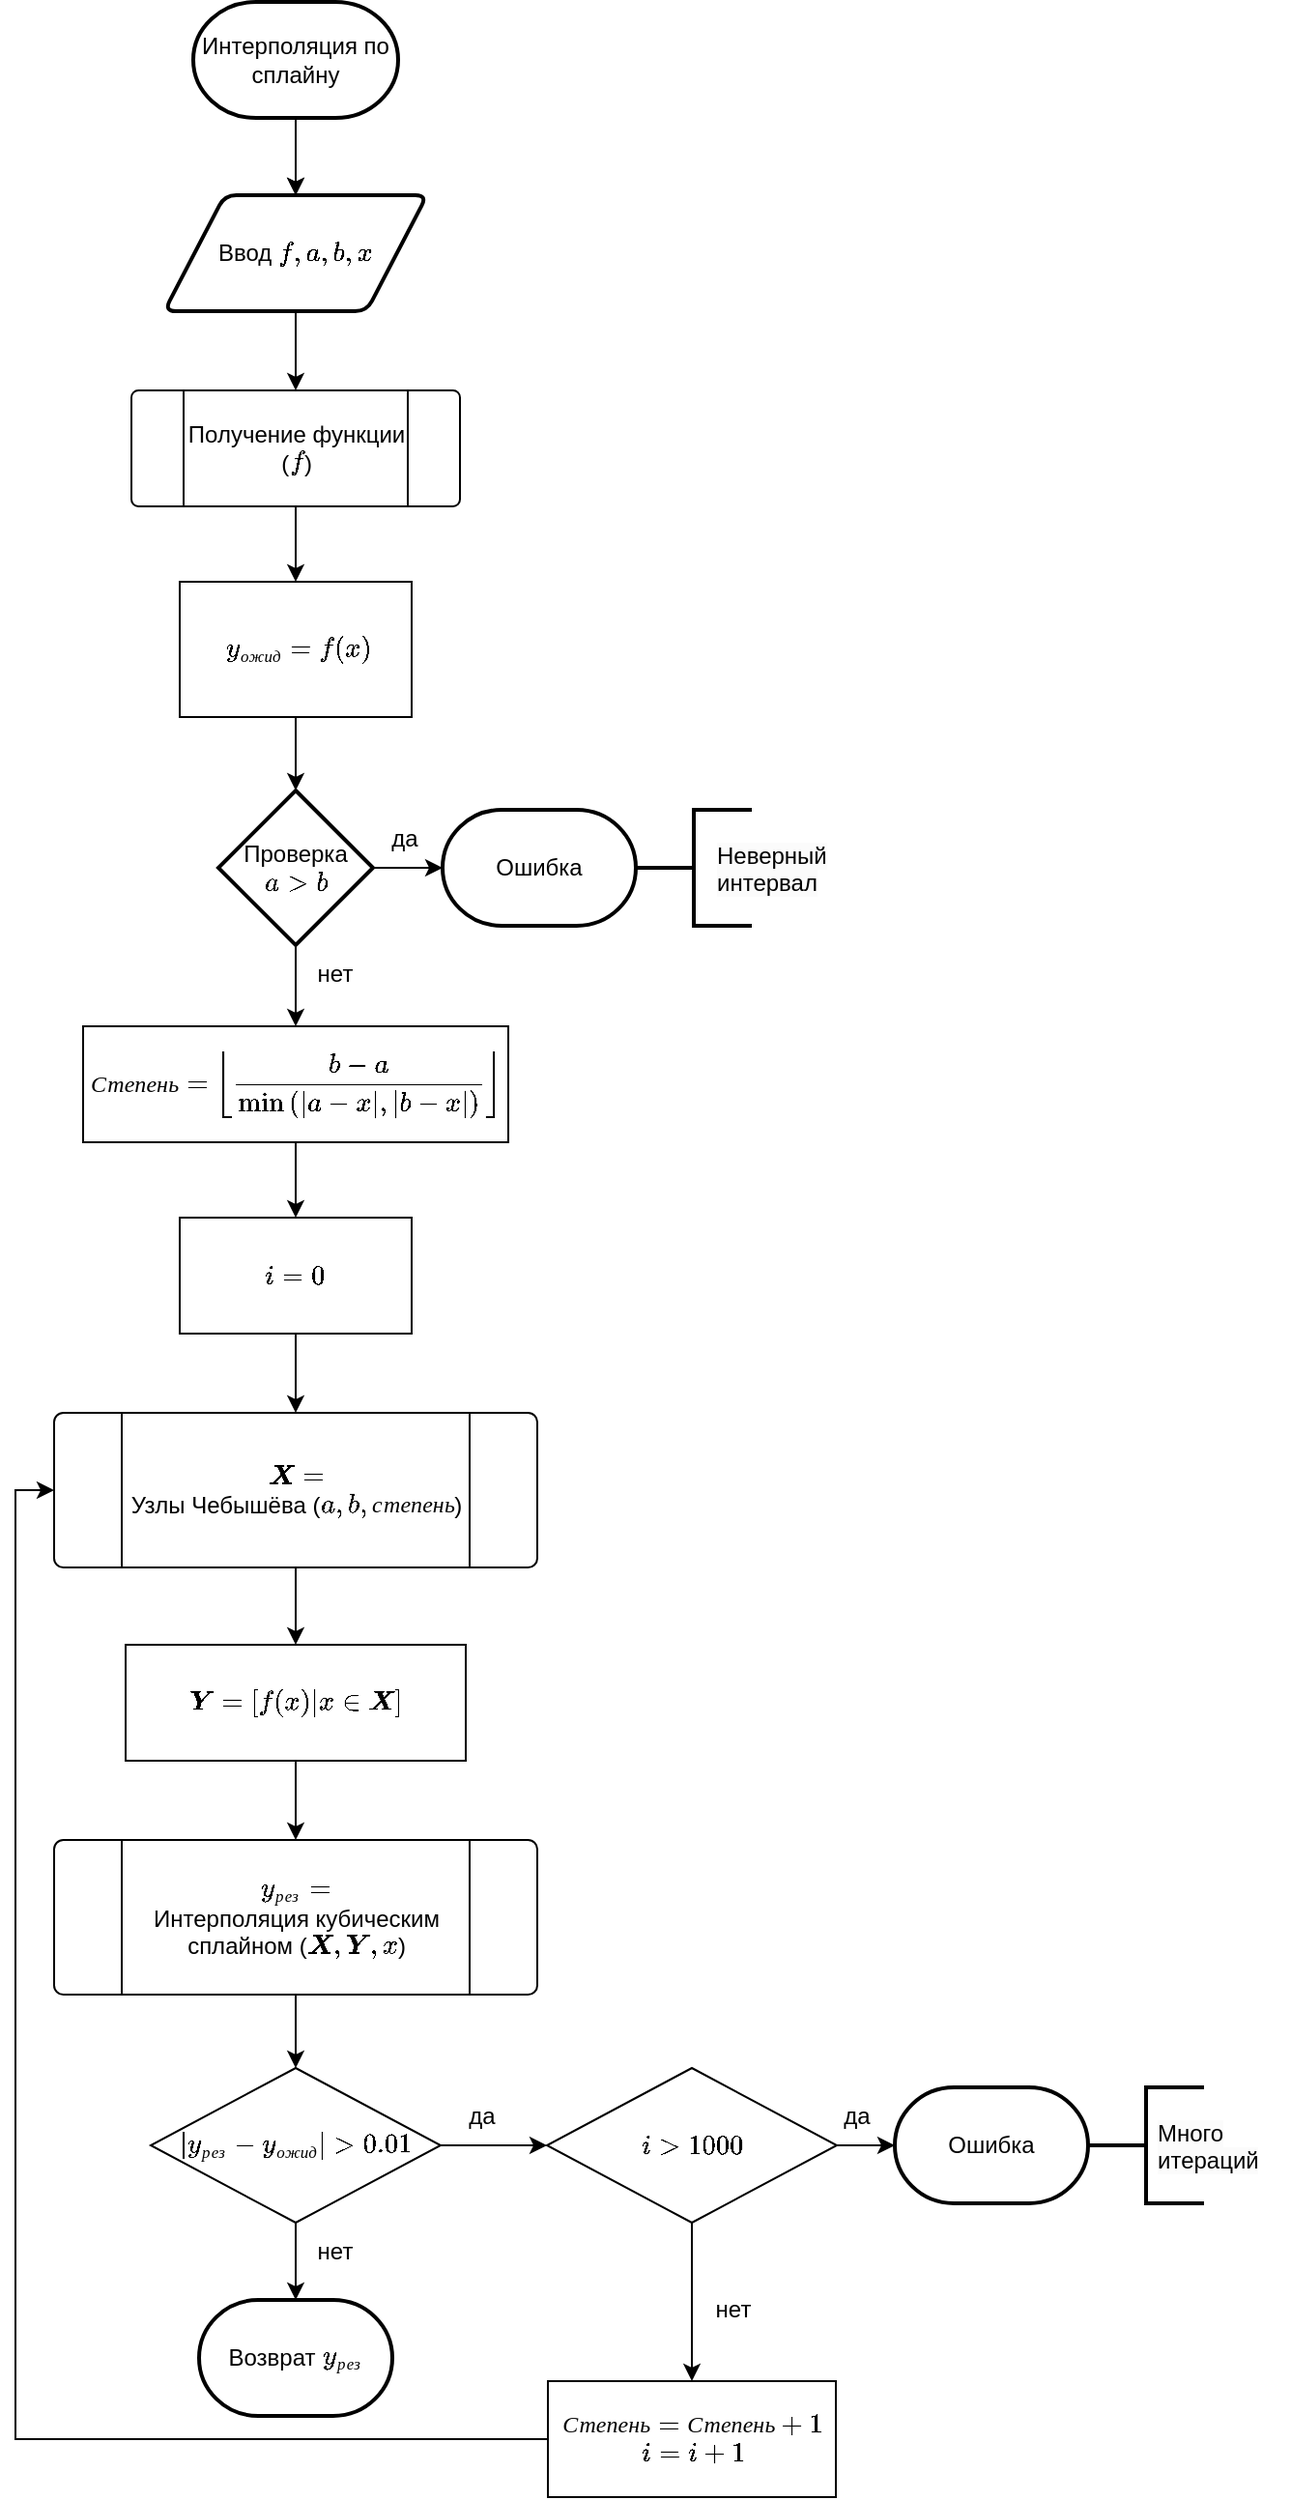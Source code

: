 <mxfile version="23.1.5" type="device" pages="4">
  <diagram id="C5RBs43oDa-KdzZeNtuy" name="interpolate_by_spline">
    <mxGraphModel dx="409" dy="688" grid="1" gridSize="10" guides="1" tooltips="1" connect="1" arrows="1" fold="1" page="1" pageScale="1" pageWidth="827" pageHeight="1169" math="1" shadow="0">
      <root>
        <mxCell id="WIyWlLk6GJQsqaUBKTNV-0" />
        <mxCell id="WIyWlLk6GJQsqaUBKTNV-1" parent="WIyWlLk6GJQsqaUBKTNV-0" />
        <mxCell id="bgYUI1BC-9tMai6jkzAM-5" value="" style="edgeStyle=orthogonalEdgeStyle;rounded=0;orthogonalLoop=1;jettySize=auto;html=1;" parent="WIyWlLk6GJQsqaUBKTNV-1" source="bgYUI1BC-9tMai6jkzAM-1" target="bgYUI1BC-9tMai6jkzAM-2" edge="1">
          <mxGeometry relative="1" as="geometry" />
        </mxCell>
        <mxCell id="bgYUI1BC-9tMai6jkzAM-1" value="Интерполяция по сплайну" style="strokeWidth=2;html=1;shape=mxgraph.flowchart.terminator;whiteSpace=wrap;" parent="WIyWlLk6GJQsqaUBKTNV-1" vertex="1">
          <mxGeometry x="115" y="20" width="106" height="60" as="geometry" />
        </mxCell>
        <mxCell id="bgYUI1BC-9tMai6jkzAM-2" value="Ввод \(f, a, b, x\)" style="shape=parallelogram;html=1;strokeWidth=2;perimeter=parallelogramPerimeter;whiteSpace=wrap;rounded=1;arcSize=12;size=0.23;" parent="WIyWlLk6GJQsqaUBKTNV-1" vertex="1">
          <mxGeometry x="100" y="120" width="136" height="60" as="geometry" />
        </mxCell>
        <mxCell id="bgYUI1BC-9tMai6jkzAM-3" value="" style="endArrow=classic;html=1;rounded=0;exitX=0.5;exitY=1;exitDx=0;exitDy=0;exitPerimeter=0;" parent="WIyWlLk6GJQsqaUBKTNV-1" source="bgYUI1BC-9tMai6jkzAM-1" target="bgYUI1BC-9tMai6jkzAM-2" edge="1">
          <mxGeometry width="50" height="50" relative="1" as="geometry">
            <mxPoint x="174" y="410" as="sourcePoint" />
            <mxPoint x="224" y="360" as="targetPoint" />
          </mxGeometry>
        </mxCell>
        <mxCell id="bgYUI1BC-9tMai6jkzAM-6" value="" style="endArrow=classic;html=1;rounded=0;exitX=0.5;exitY=1;exitDx=0;exitDy=0;entryX=0.5;entryY=0;entryDx=0;entryDy=0;" parent="WIyWlLk6GJQsqaUBKTNV-1" source="bgYUI1BC-9tMai6jkzAM-4" target="bgYUI1BC-9tMai6jkzAM-29" edge="1">
          <mxGeometry width="50" height="50" relative="1" as="geometry">
            <mxPoint x="34" y="290" as="sourcePoint" />
            <mxPoint x="34" y="390" as="targetPoint" />
          </mxGeometry>
        </mxCell>
        <mxCell id="bgYUI1BC-9tMai6jkzAM-7" value="" style="endArrow=classic;html=1;rounded=0;entryX=0.5;entryY=0;entryDx=0;entryDy=0;exitX=0.5;exitY=1;exitDx=0;exitDy=0;" parent="WIyWlLk6GJQsqaUBKTNV-1" source="bgYUI1BC-9tMai6jkzAM-2" target="bgYUI1BC-9tMai6jkzAM-4" edge="1">
          <mxGeometry width="50" height="50" relative="1" as="geometry">
            <mxPoint x="224" y="210" as="sourcePoint" />
            <mxPoint x="434" y="170" as="targetPoint" />
          </mxGeometry>
        </mxCell>
        <mxCell id="bgYUI1BC-9tMai6jkzAM-9" value="" style="group" parent="WIyWlLk6GJQsqaUBKTNV-1" vertex="1" connectable="0">
          <mxGeometry x="83" y="221" width="170" height="60" as="geometry" />
        </mxCell>
        <mxCell id="bgYUI1BC-9tMai6jkzAM-4" value="" style="verticalLabelPosition=bottom;verticalAlign=top;html=1;shape=process;whiteSpace=wrap;rounded=1;size=0.16;arcSize=6;" parent="bgYUI1BC-9tMai6jkzAM-9" vertex="1">
          <mxGeometry width="170" height="60" as="geometry" />
        </mxCell>
        <mxCell id="bgYUI1BC-9tMai6jkzAM-8" value="Получение функции&lt;br&gt;(\(f\))" style="text;html=1;align=center;verticalAlign=middle;resizable=0;points=[];autosize=1;strokeColor=none;fillColor=none;" parent="bgYUI1BC-9tMai6jkzAM-9" vertex="1">
          <mxGeometry x="15" y="10" width="140" height="40" as="geometry" />
        </mxCell>
        <mxCell id="bgYUI1BC-9tMai6jkzAM-29" value="&amp;nbsp;\(y_{ожид} = f(x)\)" style="rounded=0;whiteSpace=wrap;html=1;" parent="WIyWlLk6GJQsqaUBKTNV-1" vertex="1">
          <mxGeometry x="108" y="320" width="120" height="70" as="geometry" />
        </mxCell>
        <mxCell id="bgYUI1BC-9tMai6jkzAM-30" value="" style="endArrow=classic;html=1;rounded=0;exitX=0.5;exitY=1;exitDx=0;exitDy=0;entryX=0.5;entryY=0;entryDx=0;entryDy=0;entryPerimeter=0;" parent="WIyWlLk6GJQsqaUBKTNV-1" source="bgYUI1BC-9tMai6jkzAM-29" target="bgYUI1BC-9tMai6jkzAM-31" edge="1">
          <mxGeometry width="50" height="50" relative="1" as="geometry">
            <mxPoint x="284" y="380" as="sourcePoint" />
            <mxPoint x="244" y="450" as="targetPoint" />
          </mxGeometry>
        </mxCell>
        <mxCell id="bgYUI1BC-9tMai6jkzAM-31" value="Проверка&lt;br&gt;\( a &amp;gt; b \)" style="strokeWidth=2;html=1;shape=mxgraph.flowchart.decision;whiteSpace=wrap;" parent="WIyWlLk6GJQsqaUBKTNV-1" vertex="1">
          <mxGeometry x="128" y="428" width="80" height="80" as="geometry" />
        </mxCell>
        <mxCell id="bgYUI1BC-9tMai6jkzAM-34" value="" style="group" parent="WIyWlLk6GJQsqaUBKTNV-1" vertex="1" connectable="0">
          <mxGeometry x="43" y="750" width="250" height="80" as="geometry" />
        </mxCell>
        <mxCell id="bgYUI1BC-9tMai6jkzAM-32" value="" style="verticalLabelPosition=bottom;verticalAlign=top;html=1;shape=process;whiteSpace=wrap;rounded=1;size=0.14;arcSize=6;" parent="bgYUI1BC-9tMai6jkzAM-34" vertex="1">
          <mxGeometry width="250" height="80" as="geometry" />
        </mxCell>
        <mxCell id="bgYUI1BC-9tMai6jkzAM-33" value="\(\boldsymbol{X} =&amp;nbsp;&amp;nbsp;\)&lt;br&gt;Узлы Чебышёва (\(a, b, степень\))" style="text;html=1;align=center;verticalAlign=middle;resizable=0;points=[];autosize=1;strokeColor=none;fillColor=none;" parent="bgYUI1BC-9tMai6jkzAM-34" vertex="1">
          <mxGeometry x="20" y="20" width="210" height="40" as="geometry" />
        </mxCell>
        <mxCell id="bgYUI1BC-9tMai6jkzAM-36" value="$$Степень =&amp;nbsp;\left\lfloor \frac{b - a}{\min\left(|a - x|, |b - x|\right)} \right\rfloor$$" style="rounded=0;whiteSpace=wrap;html=1;" parent="WIyWlLk6GJQsqaUBKTNV-1" vertex="1">
          <mxGeometry x="58" y="550" width="220" height="60" as="geometry" />
        </mxCell>
        <mxCell id="bgYUI1BC-9tMai6jkzAM-37" value="" style="endArrow=classic;html=1;rounded=0;exitX=1;exitY=0.5;exitDx=0;exitDy=0;entryX=0;entryY=0.5;entryDx=0;entryDy=0;entryPerimeter=0;exitPerimeter=0;" parent="WIyWlLk6GJQsqaUBKTNV-1" source="bgYUI1BC-9tMai6jkzAM-31" target="bgYUI1BC-9tMai6jkzAM-39" edge="1">
          <mxGeometry width="50" height="50" relative="1" as="geometry">
            <mxPoint x="253" y="388" as="sourcePoint" />
            <mxPoint x="253" y="438" as="targetPoint" />
          </mxGeometry>
        </mxCell>
        <mxCell id="bgYUI1BC-9tMai6jkzAM-39" value="Ошибка" style="strokeWidth=2;html=1;shape=mxgraph.flowchart.terminator;whiteSpace=wrap;" parent="WIyWlLk6GJQsqaUBKTNV-1" vertex="1">
          <mxGeometry x="244" y="438" width="100" height="60" as="geometry" />
        </mxCell>
        <mxCell id="bgYUI1BC-9tMai6jkzAM-40" value="" style="group" parent="WIyWlLk6GJQsqaUBKTNV-1" vertex="1" connectable="0">
          <mxGeometry x="344" y="438" width="110" height="60" as="geometry" />
        </mxCell>
        <mxCell id="bgYUI1BC-9tMai6jkzAM-41" value="" style="strokeWidth=2;html=1;shape=mxgraph.flowchart.annotation_2;align=left;labelPosition=right;pointerEvents=1;" parent="bgYUI1BC-9tMai6jkzAM-40" vertex="1">
          <mxGeometry width="60" height="60" as="geometry" />
        </mxCell>
        <mxCell id="bgYUI1BC-9tMai6jkzAM-42" value="&lt;span style=&quot;color: rgb(0, 0, 0); font-family: Helvetica; font-size: 12px; font-style: normal; font-variant-ligatures: normal; font-variant-caps: normal; font-weight: 400; letter-spacing: normal; orphans: 2; text-align: center; text-indent: 0px; text-transform: none; widows: 2; word-spacing: 0px; -webkit-text-stroke-width: 0px; background-color: rgb(251, 251, 251); text-decoration-thickness: initial; text-decoration-style: initial; text-decoration-color: initial; float: none; display: inline !important;&quot;&gt;Неверный интервал&lt;/span&gt;" style="text;whiteSpace=wrap;html=1;" parent="bgYUI1BC-9tMai6jkzAM-40" vertex="1">
          <mxGeometry x="40" y="10" width="70" height="40" as="geometry" />
        </mxCell>
        <mxCell id="bgYUI1BC-9tMai6jkzAM-43" value="да" style="text;html=1;align=center;verticalAlign=middle;resizable=0;points=[];autosize=1;strokeColor=none;fillColor=none;" parent="WIyWlLk6GJQsqaUBKTNV-1" vertex="1">
          <mxGeometry x="204" y="438" width="40" height="30" as="geometry" />
        </mxCell>
        <mxCell id="bgYUI1BC-9tMai6jkzAM-44" value="" style="endArrow=classic;html=1;rounded=0;exitX=0.5;exitY=1;exitDx=0;exitDy=0;entryX=0.5;entryY=0;entryDx=0;entryDy=0;exitPerimeter=0;" parent="WIyWlLk6GJQsqaUBKTNV-1" source="bgYUI1BC-9tMai6jkzAM-31" target="bgYUI1BC-9tMai6jkzAM-36" edge="1">
          <mxGeometry width="50" height="50" relative="1" as="geometry">
            <mxPoint x="107" y="538" as="sourcePoint" />
            <mxPoint x="168" y="553" as="targetPoint" />
          </mxGeometry>
        </mxCell>
        <mxCell id="bgYUI1BC-9tMai6jkzAM-45" value="" style="endArrow=classic;html=1;rounded=0;exitX=0.5;exitY=1;exitDx=0;exitDy=0;entryX=0.5;entryY=0;entryDx=0;entryDy=0;" parent="WIyWlLk6GJQsqaUBKTNV-1" source="bgYUI1BC-9tMai6jkzAM-36" target="IOxmR1dNU70BngcdTKo8-19" edge="1">
          <mxGeometry width="50" height="50" relative="1" as="geometry">
            <mxPoint x="178" y="515" as="sourcePoint" />
            <mxPoint x="178" y="560" as="targetPoint" />
          </mxGeometry>
        </mxCell>
        <mxCell id="bgYUI1BC-9tMai6jkzAM-46" value="нет" style="text;html=1;align=center;verticalAlign=middle;resizable=0;points=[];autosize=1;strokeColor=none;fillColor=none;" parent="WIyWlLk6GJQsqaUBKTNV-1" vertex="1">
          <mxGeometry x="168" y="508" width="40" height="30" as="geometry" />
        </mxCell>
        <mxCell id="bgYUI1BC-9tMai6jkzAM-47" value="\(\boldsymbol{Y} = [ f(x) |&amp;nbsp; x \in \boldsymbol{X}] \)" style="rounded=0;whiteSpace=wrap;html=1;" parent="WIyWlLk6GJQsqaUBKTNV-1" vertex="1">
          <mxGeometry x="80" y="870" width="176" height="60" as="geometry" />
        </mxCell>
        <mxCell id="bgYUI1BC-9tMai6jkzAM-48" value="" style="endArrow=classic;html=1;rounded=0;exitX=0.5;exitY=1;exitDx=0;exitDy=0;entryX=0.5;entryY=0;entryDx=0;entryDy=0;" parent="WIyWlLk6GJQsqaUBKTNV-1" source="bgYUI1BC-9tMai6jkzAM-32" target="bgYUI1BC-9tMai6jkzAM-47" edge="1">
          <mxGeometry width="50" height="50" relative="1" as="geometry">
            <mxPoint x="304" y="860" as="sourcePoint" />
            <mxPoint x="304" y="915" as="targetPoint" />
          </mxGeometry>
        </mxCell>
        <mxCell id="bgYUI1BC-9tMai6jkzAM-51" value="" style="group" parent="WIyWlLk6GJQsqaUBKTNV-1" vertex="1" connectable="0">
          <mxGeometry x="43" y="971" width="265" height="80" as="geometry" />
        </mxCell>
        <mxCell id="bgYUI1BC-9tMai6jkzAM-57" value="" style="group" parent="bgYUI1BC-9tMai6jkzAM-51" vertex="1" connectable="0">
          <mxGeometry width="265" height="80" as="geometry" />
        </mxCell>
        <mxCell id="bgYUI1BC-9tMai6jkzAM-52" value="" style="verticalLabelPosition=bottom;verticalAlign=top;html=1;shape=process;whiteSpace=wrap;rounded=1;size=0.14;arcSize=6;" parent="bgYUI1BC-9tMai6jkzAM-57" vertex="1">
          <mxGeometry width="250" height="80" as="geometry" />
        </mxCell>
        <mxCell id="bgYUI1BC-9tMai6jkzAM-54" value="\(y_{рез}=\)&lt;br style=&quot;border-color: var(--border-color);&quot;&gt;&lt;span style=&quot;&quot;&gt;Интерполяция кубическим&lt;br&gt;сплайном (\(\boldsymbol{X},\boldsymbol{Y}, x \))&lt;/span&gt;" style="text;html=1;align=center;verticalAlign=middle;resizable=0;points=[];autosize=1;strokeColor=none;fillColor=none;" parent="bgYUI1BC-9tMai6jkzAM-57" vertex="1">
          <mxGeometry x="-15" y="10" width="280" height="60" as="geometry" />
        </mxCell>
        <mxCell id="bgYUI1BC-9tMai6jkzAM-58" value="" style="endArrow=classic;html=1;rounded=0;exitX=0.5;exitY=1;exitDx=0;exitDy=0;entryX=0.5;entryY=0;entryDx=0;entryDy=0;" parent="WIyWlLk6GJQsqaUBKTNV-1" source="bgYUI1BC-9tMai6jkzAM-47" target="bgYUI1BC-9tMai6jkzAM-52" edge="1">
          <mxGeometry width="50" height="50" relative="1" as="geometry">
            <mxPoint x="178" y="950" as="sourcePoint" />
            <mxPoint x="178" y="1010" as="targetPoint" />
          </mxGeometry>
        </mxCell>
        <mxCell id="bgYUI1BC-9tMai6jkzAM-61" value="\( |y_{рез} - y_{ожид&lt;br&gt;} | &amp;gt; 0.01\)" style="rhombus;whiteSpace=wrap;html=1;" parent="WIyWlLk6GJQsqaUBKTNV-1" vertex="1">
          <mxGeometry x="93" y="1089" width="150" height="80" as="geometry" />
        </mxCell>
        <mxCell id="bgYUI1BC-9tMai6jkzAM-62" value="\( i&amp;nbsp;&amp;gt; 1000\)" style="rhombus;whiteSpace=wrap;html=1;" parent="WIyWlLk6GJQsqaUBKTNV-1" vertex="1">
          <mxGeometry x="298" y="1089" width="150" height="80" as="geometry" />
        </mxCell>
        <mxCell id="bgYUI1BC-9tMai6jkzAM-63" value="" style="endArrow=classic;html=1;rounded=0;exitX=1;exitY=0.5;exitDx=0;exitDy=0;entryX=0;entryY=0.5;entryDx=0;entryDy=0;entryPerimeter=0;" parent="WIyWlLk6GJQsqaUBKTNV-1" source="bgYUI1BC-9tMai6jkzAM-62" target="bgYUI1BC-9tMai6jkzAM-64" edge="1">
          <mxGeometry width="50" height="50" relative="1" as="geometry">
            <mxPoint x="412" y="1069" as="sourcePoint" />
            <mxPoint x="457" y="1039" as="targetPoint" />
          </mxGeometry>
        </mxCell>
        <mxCell id="bgYUI1BC-9tMai6jkzAM-64" value="Ошибка" style="strokeWidth=2;html=1;shape=mxgraph.flowchart.terminator;whiteSpace=wrap;" parent="WIyWlLk6GJQsqaUBKTNV-1" vertex="1">
          <mxGeometry x="478" y="1099" width="100" height="60" as="geometry" />
        </mxCell>
        <mxCell id="bgYUI1BC-9tMai6jkzAM-68" value="да" style="text;html=1;align=center;verticalAlign=middle;resizable=0;points=[];autosize=1;strokeColor=none;fillColor=none;" parent="WIyWlLk6GJQsqaUBKTNV-1" vertex="1">
          <mxGeometry x="438" y="1099" width="40" height="30" as="geometry" />
        </mxCell>
        <mxCell id="bgYUI1BC-9tMai6jkzAM-69" value="" style="endArrow=classic;html=1;rounded=0;exitX=0.5;exitY=1;exitDx=0;exitDy=0;entryX=0.5;entryY=0;entryDx=0;entryDy=0;" parent="WIyWlLk6GJQsqaUBKTNV-1" source="bgYUI1BC-9tMai6jkzAM-52" target="bgYUI1BC-9tMai6jkzAM-61" edge="1">
          <mxGeometry width="50" height="50" relative="1" as="geometry">
            <mxPoint x="274" y="1040" as="sourcePoint" />
            <mxPoint x="274" y="1090" as="targetPoint" />
          </mxGeometry>
        </mxCell>
        <mxCell id="bgYUI1BC-9tMai6jkzAM-70" value="" style="endArrow=classic;html=1;rounded=0;exitX=1;exitY=0.5;exitDx=0;exitDy=0;entryX=0;entryY=0.5;entryDx=0;entryDy=0;" parent="WIyWlLk6GJQsqaUBKTNV-1" source="bgYUI1BC-9tMai6jkzAM-61" target="bgYUI1BC-9tMai6jkzAM-62" edge="1">
          <mxGeometry width="50" height="50" relative="1" as="geometry">
            <mxPoint x="178" y="929" as="sourcePoint" />
            <mxPoint x="178" y="979" as="targetPoint" />
          </mxGeometry>
        </mxCell>
        <mxCell id="bgYUI1BC-9tMai6jkzAM-71" value="да" style="text;html=1;align=center;verticalAlign=middle;resizable=0;points=[];autosize=1;strokeColor=none;fillColor=none;" parent="WIyWlLk6GJQsqaUBKTNV-1" vertex="1">
          <mxGeometry x="244" y="1099" width="40" height="30" as="geometry" />
        </mxCell>
        <mxCell id="bgYUI1BC-9tMai6jkzAM-72" value="" style="endArrow=classic;html=1;rounded=0;exitX=0.5;exitY=1;exitDx=0;exitDy=0;entryX=0.5;entryY=0;entryDx=0;entryDy=0;" parent="WIyWlLk6GJQsqaUBKTNV-1" source="bgYUI1BC-9tMai6jkzAM-62" target="bgYUI1BC-9tMai6jkzAM-73" edge="1">
          <mxGeometry width="50" height="50" relative="1" as="geometry">
            <mxPoint x="424" y="1179" as="sourcePoint" />
            <mxPoint x="424" y="1219" as="targetPoint" />
          </mxGeometry>
        </mxCell>
        <mxCell id="bgYUI1BC-9tMai6jkzAM-75" style="edgeStyle=orthogonalEdgeStyle;rounded=0;orthogonalLoop=1;jettySize=auto;html=1;exitX=0;exitY=0.5;exitDx=0;exitDy=0;entryX=0;entryY=0.5;entryDx=0;entryDy=0;" parent="WIyWlLk6GJQsqaUBKTNV-1" source="bgYUI1BC-9tMai6jkzAM-73" target="bgYUI1BC-9tMai6jkzAM-32" edge="1">
          <mxGeometry relative="1" as="geometry" />
        </mxCell>
        <mxCell id="bgYUI1BC-9tMai6jkzAM-73" value="\( Степень = Степень + 1\)&lt;br&gt;\( i = i + 1\)" style="rounded=0;whiteSpace=wrap;html=1;" parent="WIyWlLk6GJQsqaUBKTNV-1" vertex="1">
          <mxGeometry x="298.5" y="1251" width="149" height="60" as="geometry" />
        </mxCell>
        <mxCell id="bgYUI1BC-9tMai6jkzAM-81" value="Возврат \( y_{рез} \)" style="strokeWidth=2;html=1;shape=mxgraph.flowchart.terminator;whiteSpace=wrap;" parent="WIyWlLk6GJQsqaUBKTNV-1" vertex="1">
          <mxGeometry x="118" y="1209" width="100" height="60" as="geometry" />
        </mxCell>
        <mxCell id="bgYUI1BC-9tMai6jkzAM-82" value="" style="endArrow=classic;html=1;rounded=0;exitX=0.5;exitY=1;exitDx=0;exitDy=0;entryX=0.5;entryY=0;entryDx=0;entryDy=0;entryPerimeter=0;" parent="WIyWlLk6GJQsqaUBKTNV-1" source="bgYUI1BC-9tMai6jkzAM-61" target="bgYUI1BC-9tMai6jkzAM-81" edge="1">
          <mxGeometry width="50" height="50" relative="1" as="geometry">
            <mxPoint x="178" y="1059" as="sourcePoint" />
            <mxPoint x="178" y="1099" as="targetPoint" />
          </mxGeometry>
        </mxCell>
        <mxCell id="IOxmR1dNU70BngcdTKo8-1" value="нет" style="text;html=1;align=center;verticalAlign=middle;resizable=0;points=[];autosize=1;strokeColor=none;fillColor=none;" vertex="1" parent="WIyWlLk6GJQsqaUBKTNV-1">
          <mxGeometry x="374" y="1199" width="40" height="30" as="geometry" />
        </mxCell>
        <mxCell id="IOxmR1dNU70BngcdTKo8-2" value="нет" style="text;html=1;align=center;verticalAlign=middle;resizable=0;points=[];autosize=1;strokeColor=none;fillColor=none;" vertex="1" parent="WIyWlLk6GJQsqaUBKTNV-1">
          <mxGeometry x="168" y="1169" width="40" height="30" as="geometry" />
        </mxCell>
        <mxCell id="IOxmR1dNU70BngcdTKo8-20" style="edgeStyle=orthogonalEdgeStyle;rounded=0;orthogonalLoop=1;jettySize=auto;html=1;entryX=0.5;entryY=0;entryDx=0;entryDy=0;" edge="1" parent="WIyWlLk6GJQsqaUBKTNV-1" source="IOxmR1dNU70BngcdTKo8-19" target="bgYUI1BC-9tMai6jkzAM-32">
          <mxGeometry relative="1" as="geometry" />
        </mxCell>
        <mxCell id="IOxmR1dNU70BngcdTKo8-19" value="\(i = 0\)" style="whiteSpace=wrap;html=1;" vertex="1" parent="WIyWlLk6GJQsqaUBKTNV-1">
          <mxGeometry x="108" y="649" width="120" height="60" as="geometry" />
        </mxCell>
        <mxCell id="a5vNrv9TY-JGOOoKS_W1-0" value="" style="group" vertex="1" connectable="0" parent="WIyWlLk6GJQsqaUBKTNV-1">
          <mxGeometry x="578" y="1099" width="104" height="60" as="geometry" />
        </mxCell>
        <mxCell id="bgYUI1BC-9tMai6jkzAM-66" value="" style="strokeWidth=2;html=1;shape=mxgraph.flowchart.annotation_2;align=left;labelPosition=right;pointerEvents=1;" parent="a5vNrv9TY-JGOOoKS_W1-0" vertex="1">
          <mxGeometry width="60" height="60" as="geometry" />
        </mxCell>
        <mxCell id="bgYUI1BC-9tMai6jkzAM-67" value="&lt;span style=&quot;color: rgb(0, 0, 0); font-family: Helvetica; font-size: 12px; font-style: normal; font-variant-ligatures: normal; font-variant-caps: normal; font-weight: 400; letter-spacing: normal; orphans: 2; text-align: center; text-indent: 0px; text-transform: none; widows: 2; word-spacing: 0px; -webkit-text-stroke-width: 0px; background-color: rgb(251, 251, 251); text-decoration-thickness: initial; text-decoration-style: initial; text-decoration-color: initial; float: none; display: inline !important;&quot;&gt;Много итераций&lt;/span&gt;" style="text;whiteSpace=wrap;html=1;" parent="a5vNrv9TY-JGOOoKS_W1-0" vertex="1">
          <mxGeometry x="34" y="10" width="70" height="40" as="geometry" />
        </mxCell>
      </root>
    </mxGraphModel>
  </diagram>
  <diagram id="MMu6Yke8uGX_FwdfCOKH" name="get_function">
    <mxGraphModel dx="-318" dy="894" grid="1" gridSize="10" guides="1" tooltips="1" connect="1" arrows="1" fold="1" page="1" pageScale="1" pageWidth="850" pageHeight="1100" math="1" shadow="0">
      <root>
        <mxCell id="0" />
        <mxCell id="1" parent="0" />
        <mxCell id="aObSL26Sal3vpWnIQvj6-1" value="Получение функции&lt;br&gt;(\(f\))" style="strokeWidth=2;html=1;shape=mxgraph.flowchart.terminator;whiteSpace=wrap;" vertex="1" parent="1">
          <mxGeometry x="893" y="20" width="100" height="60" as="geometry" />
        </mxCell>
        <mxCell id="aObSL26Sal3vpWnIQvj6-2" value="" style="endArrow=classic;html=1;rounded=0;exitX=0.5;exitY=1;exitDx=0;exitDy=0;exitPerimeter=0;" edge="1" parent="1" source="aObSL26Sal3vpWnIQvj6-1" target="aObSL26Sal3vpWnIQvj6-3">
          <mxGeometry width="50" height="50" relative="1" as="geometry">
            <mxPoint x="793" y="90" as="sourcePoint" />
            <mxPoint x="793" y="170" as="targetPoint" />
          </mxGeometry>
        </mxCell>
        <mxCell id="aObSL26Sal3vpWnIQvj6-3" value="\(f = 1\)" style="strokeWidth=2;html=1;shape=mxgraph.flowchart.decision;whiteSpace=wrap;" vertex="1" parent="1">
          <mxGeometry x="903" y="120" width="80" height="80" as="geometry" />
        </mxCell>
        <mxCell id="aObSL26Sal3vpWnIQvj6-4" value="" style="endArrow=classic;html=1;rounded=0;exitX=1;exitY=0.5;exitDx=0;exitDy=0;exitPerimeter=0;entryX=0;entryY=0.5;entryDx=0;entryDy=0;entryPerimeter=0;" edge="1" parent="1" source="aObSL26Sal3vpWnIQvj6-3" target="aObSL26Sal3vpWnIQvj6-5">
          <mxGeometry width="50" height="50" relative="1" as="geometry">
            <mxPoint x="953" y="90" as="sourcePoint" />
            <mxPoint x="1033" y="160" as="targetPoint" />
          </mxGeometry>
        </mxCell>
        <mxCell id="aObSL26Sal3vpWnIQvj6-5" value="Вернуть Функцию Вейерштрасса&lt;br&gt;\(W(x)\)" style="strokeWidth=2;html=1;shape=mxgraph.flowchart.terminator;whiteSpace=wrap;" vertex="1" parent="1">
          <mxGeometry x="1033" y="130" width="100" height="60" as="geometry" />
        </mxCell>
        <mxCell id="aObSL26Sal3vpWnIQvj6-6" value="" style="endArrow=classic;html=1;rounded=0;exitX=0.5;exitY=1;exitDx=0;exitDy=0;exitPerimeter=0;entryX=0.5;entryY=0;entryDx=0;entryDy=0;entryPerimeter=0;" edge="1" parent="1" source="aObSL26Sal3vpWnIQvj6-3" target="aObSL26Sal3vpWnIQvj6-8">
          <mxGeometry width="50" height="50" relative="1" as="geometry">
            <mxPoint x="993" y="259.58" as="sourcePoint" />
            <mxPoint x="1043" y="259.58" as="targetPoint" />
          </mxGeometry>
        </mxCell>
        <mxCell id="aObSL26Sal3vpWnIQvj6-7" value="да" style="text;html=1;align=center;verticalAlign=middle;resizable=0;points=[];autosize=1;strokeColor=none;fillColor=none;" vertex="1" parent="1">
          <mxGeometry x="983" y="130" width="40" height="30" as="geometry" />
        </mxCell>
        <mxCell id="aObSL26Sal3vpWnIQvj6-8" value="\(f = 2\)" style="strokeWidth=2;html=1;shape=mxgraph.flowchart.decision;whiteSpace=wrap;" vertex="1" parent="1">
          <mxGeometry x="903" y="240" width="80" height="80" as="geometry" />
        </mxCell>
        <mxCell id="aObSL26Sal3vpWnIQvj6-9" value="нет" style="text;html=1;align=center;verticalAlign=middle;resizable=0;points=[];autosize=1;strokeColor=none;fillColor=none;" vertex="1" parent="1">
          <mxGeometry x="943" y="200" width="40" height="30" as="geometry" />
        </mxCell>
        <mxCell id="aObSL26Sal3vpWnIQvj6-10" value="" style="endArrow=classic;html=1;rounded=0;exitX=1;exitY=0.5;exitDx=0;exitDy=0;exitPerimeter=0;entryX=0;entryY=0.5;entryDx=0;entryDy=0;entryPerimeter=0;" edge="1" parent="1" source="aObSL26Sal3vpWnIQvj6-8" target="aObSL26Sal3vpWnIQvj6-11">
          <mxGeometry width="50" height="50" relative="1" as="geometry">
            <mxPoint x="1033" y="340" as="sourcePoint" />
            <mxPoint x="1033" y="380" as="targetPoint" />
          </mxGeometry>
        </mxCell>
        <mxCell id="aObSL26Sal3vpWnIQvj6-11" value="Вернуть Гамма&amp;nbsp;Функцию&lt;br&gt;\(\Gamma(x)\)" style="strokeWidth=2;html=1;shape=mxgraph.flowchart.terminator;whiteSpace=wrap;" vertex="1" parent="1">
          <mxGeometry x="1033" y="250" width="100" height="60" as="geometry" />
        </mxCell>
        <mxCell id="aObSL26Sal3vpWnIQvj6-12" value="да" style="text;html=1;align=center;verticalAlign=middle;resizable=0;points=[];autosize=1;strokeColor=none;fillColor=none;" vertex="1" parent="1">
          <mxGeometry x="983" y="250" width="40" height="30" as="geometry" />
        </mxCell>
        <mxCell id="aObSL26Sal3vpWnIQvj6-13" value="нет" style="text;html=1;align=center;verticalAlign=middle;resizable=0;points=[];autosize=1;strokeColor=none;fillColor=none;" vertex="1" parent="1">
          <mxGeometry x="943" y="320" width="40" height="30" as="geometry" />
        </mxCell>
        <mxCell id="aObSL26Sal3vpWnIQvj6-14" value="" style="endArrow=classic;html=1;rounded=0;exitX=0.5;exitY=1;exitDx=0;exitDy=0;exitPerimeter=0;entryX=0.5;entryY=0;entryDx=0;entryDy=0;entryPerimeter=0;" edge="1" parent="1" source="aObSL26Sal3vpWnIQvj6-8" target="aObSL26Sal3vpWnIQvj6-15">
          <mxGeometry width="50" height="50" relative="1" as="geometry">
            <mxPoint x="962.17" y="350" as="sourcePoint" />
            <mxPoint x="943" y="360" as="targetPoint" />
          </mxGeometry>
        </mxCell>
        <mxCell id="aObSL26Sal3vpWnIQvj6-15" value="Ошибка" style="strokeWidth=2;html=1;shape=mxgraph.flowchart.terminator;whiteSpace=wrap;" vertex="1" parent="1">
          <mxGeometry x="893" y="360" width="100" height="60" as="geometry" />
        </mxCell>
        <mxCell id="aObSL26Sal3vpWnIQvj6-16" value="" style="group" vertex="1" connectable="0" parent="1">
          <mxGeometry x="993" y="360" width="110" height="60" as="geometry" />
        </mxCell>
        <mxCell id="aObSL26Sal3vpWnIQvj6-17" value="" style="strokeWidth=2;html=1;shape=mxgraph.flowchart.annotation_2;align=left;labelPosition=right;pointerEvents=1;" vertex="1" parent="aObSL26Sal3vpWnIQvj6-16">
          <mxGeometry width="60" height="60" as="geometry" />
        </mxCell>
        <mxCell id="aObSL26Sal3vpWnIQvj6-18" value="&lt;span style=&quot;color: rgb(0, 0, 0); font-family: Helvetica; font-size: 12px; font-style: normal; font-variant-ligatures: normal; font-variant-caps: normal; font-weight: 400; letter-spacing: normal; orphans: 2; text-align: center; text-indent: 0px; text-transform: none; widows: 2; word-spacing: 0px; -webkit-text-stroke-width: 0px; background-color: rgb(251, 251, 251); text-decoration-thickness: initial; text-decoration-style: initial; text-decoration-color: initial; float: none; display: inline !important;&quot;&gt;Функция \(f\) не найдена&lt;/span&gt;" style="text;whiteSpace=wrap;html=1;" vertex="1" parent="aObSL26Sal3vpWnIQvj6-16">
          <mxGeometry x="40" y="10" width="70" height="40" as="geometry" />
        </mxCell>
      </root>
    </mxGraphModel>
  </diagram>
  <diagram id="DwbpwZhjUCAvSgz8dRRN" name="chebyshev_nodes">
    <mxGraphModel dx="626" dy="1052" grid="1" gridSize="10" guides="1" tooltips="1" connect="1" arrows="1" fold="1" page="1" pageScale="1" pageWidth="850" pageHeight="1100" math="1" shadow="0">
      <root>
        <mxCell id="0" />
        <mxCell id="1" parent="0" />
        <mxCell id="7u8kaMU0jsfIuyQWG3KO-1" value="Узлы Чебышёва&lt;br&gt;(\(a, b, степень\))" style="strokeWidth=2;html=1;shape=mxgraph.flowchart.terminator;whiteSpace=wrap;" vertex="1" parent="1">
          <mxGeometry x="893" y="480" width="100" height="60" as="geometry" />
        </mxCell>
        <mxCell id="7u8kaMU0jsfIuyQWG3KO-2" value="" style="edgeStyle=orthogonalEdgeStyle;rounded=0;orthogonalLoop=1;jettySize=auto;html=1;exitX=0.5;exitY=1;exitDx=0;exitDy=0;exitPerimeter=0;" edge="1" parent="1" source="7u8kaMU0jsfIuyQWG3KO-1" target="7u8kaMU0jsfIuyQWG3KO-4">
          <mxGeometry relative="1" as="geometry">
            <mxPoint x="975" y="760" as="sourcePoint" />
          </mxGeometry>
        </mxCell>
        <mxCell id="7u8kaMU0jsfIuyQWG3KO-3" value="" style="edgeStyle=orthogonalEdgeStyle;rounded=0;orthogonalLoop=1;jettySize=auto;html=1;entryX=0.5;entryY=0;entryDx=0;entryDy=0;entryPerimeter=0;" edge="1" parent="1" source="7u8kaMU0jsfIuyQWG3KO-4" target="7u8kaMU0jsfIuyQWG3KO-5">
          <mxGeometry relative="1" as="geometry">
            <mxPoint x="943" y="930" as="targetPoint" />
          </mxGeometry>
        </mxCell>
        <mxCell id="7u8kaMU0jsfIuyQWG3KO-4" value="$$ \boldsymbol{X} =\{\frac{a + b}{2} + \frac{b - a}{2} \cos(\frac{2k -1}{2n}\pi) | k\in \{1, 2, ... , n\}, n = степень\}$$" style="whiteSpace=wrap;html=1;strokeWidth=2;" vertex="1" parent="1">
          <mxGeometry x="736.5" y="584.5" width="413" height="60" as="geometry" />
        </mxCell>
        <mxCell id="7u8kaMU0jsfIuyQWG3KO-5" value="Вернуть \(\boldsymbol{X}\)" style="strokeWidth=2;html=1;shape=mxgraph.flowchart.terminator;whiteSpace=wrap;" vertex="1" parent="1">
          <mxGeometry x="893" y="680" width="100" height="60" as="geometry" />
        </mxCell>
      </root>
    </mxGraphModel>
  </diagram>
  <diagram id="XehU2ZiXFFVK4h1488xJ" name="cubic_spline_interpolation">
    <mxGraphModel dx="2978" dy="4676" grid="1" gridSize="10" guides="1" tooltips="1" connect="1" arrows="1" fold="1" page="1" pageScale="1" pageWidth="850" pageHeight="1100" math="1" shadow="0">
      <root>
        <mxCell id="0" />
        <mxCell id="1" parent="0" />
        <mxCell id="MMBXxewBaD_NrYw-UUTU-1" value="" style="edgeStyle=orthogonalEdgeStyle;rounded=0;orthogonalLoop=1;jettySize=auto;html=1;" edge="1" parent="1" source="MMBXxewBaD_NrYw-UUTU-2" target="MMBXxewBaD_NrYw-UUTU-4">
          <mxGeometry relative="1" as="geometry" />
        </mxCell>
        <mxCell id="MMBXxewBaD_NrYw-UUTU-2" value="Интерполяция кубическим&lt;br style=&quot;border-color: var(--border-color);&quot;&gt;&lt;span style=&quot;&quot;&gt;сплайном (\(\boldsymbol{X},\boldsymbol{Y}, x \))&lt;/span&gt;" style="strokeWidth=2;html=1;shape=mxgraph.flowchart.terminator;whiteSpace=wrap;" vertex="1" parent="1">
          <mxGeometry x="-574.45" y="-850" width="141" height="60" as="geometry" />
        </mxCell>
        <mxCell id="MMBXxewBaD_NrYw-UUTU-3" value="" style="edgeStyle=orthogonalEdgeStyle;rounded=0;orthogonalLoop=1;jettySize=auto;html=1;" edge="1" parent="1" source="MMBXxewBaD_NrYw-UUTU-4" target="MMBXxewBaD_NrYw-UUTU-6">
          <mxGeometry relative="1" as="geometry" />
        </mxCell>
        <mxCell id="MMBXxewBaD_NrYw-UUTU-4" value="Количество точек&lt;br&gt;\(n = |\boldsymbol{X}| = |\boldsymbol{Y}|\)&amp;nbsp;" style="whiteSpace=wrap;html=1;strokeWidth=2;" vertex="1" parent="1">
          <mxGeometry x="-563.95" y="-750" width="120" height="60" as="geometry" />
        </mxCell>
        <mxCell id="MMBXxewBaD_NrYw-UUTU-5" value="" style="edgeStyle=orthogonalEdgeStyle;rounded=0;orthogonalLoop=1;jettySize=auto;html=1;" edge="1" parent="1" source="MMBXxewBaD_NrYw-UUTU-6" target="MMBXxewBaD_NrYw-UUTU-8">
          <mxGeometry relative="1" as="geometry" />
        </mxCell>
        <mxCell id="MMBXxewBaD_NrYw-UUTU-6" value="Инициализация списков коэффициентов&lt;br&gt;\(\boldsymbol{A} = \boldsymbol{Y}\)&lt;br&gt;\(\boldsymbol{B},\boldsymbol{C},\boldsymbol{D} = 0,&amp;nbsp; |\boldsymbol{B}| = |\boldsymbol{C}| =&amp;nbsp; |\boldsymbol{D}| = n\)" style="whiteSpace=wrap;html=1;strokeWidth=2;" vertex="1" parent="1">
          <mxGeometry x="-624.45" y="-650" width="241" height="60" as="geometry" />
        </mxCell>
        <mxCell id="MMBXxewBaD_NrYw-UUTU-7" value="" style="edgeStyle=orthogonalEdgeStyle;rounded=0;orthogonalLoop=1;jettySize=auto;html=1;" edge="1" parent="1" source="MMBXxewBaD_NrYw-UUTU-8" target="MMBXxewBaD_NrYw-UUTU-10">
          <mxGeometry relative="1" as="geometry" />
        </mxCell>
        <mxCell id="MMBXxewBaD_NrYw-UUTU-8" value="Длины отрезков&lt;br&gt;\(\boldsymbol{H} = [ \boldsymbol{X}_{i} - \boldsymbol{X}_{i-1} | i \in \{ 2, 3, ..., n \} ] \)" style="whiteSpace=wrap;html=1;strokeWidth=2;" vertex="1" parent="1">
          <mxGeometry x="-614.45" y="-550" width="221" height="60" as="geometry" />
        </mxCell>
        <mxCell id="MMBXxewBaD_NrYw-UUTU-9" value="" style="edgeStyle=orthogonalEdgeStyle;rounded=0;orthogonalLoop=1;jettySize=auto;html=1;" edge="1" parent="1" source="MMBXxewBaD_NrYw-UUTU-10" target="MMBXxewBaD_NrYw-UUTU-11">
          <mxGeometry relative="1" as="geometry" />
        </mxCell>
        <mxCell id="MMBXxewBaD_NrYw-UUTU-10" value="Коэффициент для прогоночного метода&lt;br&gt;$$ \boldsymbol\alpha = [3(\frac{\boldsymbol{A}_{2} - \boldsymbol{A}_{1}}{\boldsymbol{H}_{1}})&lt;br&gt;] \cup [3(\frac{\boldsymbol{A}_{i} - \boldsymbol{A}_{i-1}}{\boldsymbol{H}_{i-1}}) -3(\frac{\boldsymbol{A}_{i-1} - \boldsymbol{A}_{i-2}}{\boldsymbol{H}_{i-2}}) | i \in \{3, 4, ..., n\} ] $$" style="whiteSpace=wrap;html=1;strokeWidth=2;" vertex="1" parent="1">
          <mxGeometry x="-730" y="-459.5" width="452.1" height="75" as="geometry" />
        </mxCell>
        <mxCell id="MMBXxewBaD_NrYw-UUTU-11" value="Коэффициенты для прогоночного метода&lt;div&gt;\(\boldsymbol{l} = [1, 0, 0, ..., 0], |\boldsymbol{l}| = n\)&lt;br&gt;&lt;/div&gt;&lt;div&gt;\(\boldsymbol{\mu} = [0, 0, 0, ..., 0], |\boldsymbol{\mu}| = n\)&lt;br&gt;&lt;/div&gt;&lt;div&gt;\(\boldsymbol{z} = [0, 0, 0, ..., 0], |\boldsymbol{z}| = n\)&lt;br&gt;&lt;/div&gt;" style="whiteSpace=wrap;html=1;strokeWidth=2;" vertex="1" parent="1">
          <mxGeometry x="-609.45" y="-350" width="211" height="80" as="geometry" />
        </mxCell>
        <mxCell id="MMBXxewBaD_NrYw-UUTU-12" value="" style="edgeStyle=orthogonalEdgeStyle;rounded=0;orthogonalLoop=1;jettySize=auto;html=1;" edge="1" parent="1" source="MMBXxewBaD_NrYw-UUTU-13" target="MMBXxewBaD_NrYw-UUTU-16">
          <mxGeometry relative="1" as="geometry" />
        </mxCell>
        <mxCell id="MMBXxewBaD_NrYw-UUTU-13" value="Цикл \(i\) от 2 до \(n\)" style="strokeWidth=2;html=1;shape=mxgraph.flowchart.loop_limit;whiteSpace=wrap;" vertex="1" parent="1">
          <mxGeometry x="-290.95" y="-340" width="111" height="60" as="geometry" />
        </mxCell>
        <mxCell id="MMBXxewBaD_NrYw-UUTU-14" style="edgeStyle=orthogonalEdgeStyle;rounded=0;orthogonalLoop=1;jettySize=auto;html=1;entryX=0;entryY=0.5;entryDx=0;entryDy=0;entryPerimeter=0;" edge="1" parent="1" source="MMBXxewBaD_NrYw-UUTU-11" target="MMBXxewBaD_NrYw-UUTU-13">
          <mxGeometry relative="1" as="geometry" />
        </mxCell>
        <mxCell id="MMBXxewBaD_NrYw-UUTU-15" value="" style="edgeStyle=orthogonalEdgeStyle;rounded=0;orthogonalLoop=1;jettySize=auto;html=1;" edge="1" parent="1" source="MMBXxewBaD_NrYw-UUTU-16" target="MMBXxewBaD_NrYw-UUTU-18">
          <mxGeometry relative="1" as="geometry" />
        </mxCell>
        <mxCell id="MMBXxewBaD_NrYw-UUTU-16" value="$$\boldsymbol{l}_{i} = 2(\boldsymbol{X}_{i+1} - \boldsymbol{X}_{i -1}) - \boldsymbol{H}_{i - 1} \boldsymbol\mu_{i-1}$$" style="whiteSpace=wrap;html=1;strokeWidth=2;" vertex="1" parent="1">
          <mxGeometry x="-344.95" y="-239" width="219" height="60" as="geometry" />
        </mxCell>
        <mxCell id="MMBXxewBaD_NrYw-UUTU-17" value="" style="edgeStyle=orthogonalEdgeStyle;rounded=0;orthogonalLoop=1;jettySize=auto;html=1;" edge="1" parent="1" source="MMBXxewBaD_NrYw-UUTU-18" target="MMBXxewBaD_NrYw-UUTU-19">
          <mxGeometry relative="1" as="geometry" />
        </mxCell>
        <mxCell id="MMBXxewBaD_NrYw-UUTU-18" value="$$\boldsymbol\mu_{i} = \frac{\boldsymbol{H}_{i}}{\boldsymbol{l}_{i}}$$" style="whiteSpace=wrap;html=1;strokeWidth=2;" vertex="1" parent="1">
          <mxGeometry x="-295.45" y="-139" width="120" height="60" as="geometry" />
        </mxCell>
        <mxCell id="MMBXxewBaD_NrYw-UUTU-19" value="$$\boldsymbol{z}_{i} = \frac{\boldsymbol\alpha_{i} - \boldsymbol{H}_{i-1} \boldsymbol{z}_{i-1}}{\boldsymbol{l}_{i}}$$" style="whiteSpace=wrap;html=1;strokeWidth=2;" vertex="1" parent="1">
          <mxGeometry x="-304.2" y="-39" width="137.5" height="60" as="geometry" />
        </mxCell>
        <mxCell id="MMBXxewBaD_NrYw-UUTU-20" style="edgeStyle=orthogonalEdgeStyle;rounded=0;orthogonalLoop=1;jettySize=auto;html=1;entryX=0.5;entryY=1;entryDx=0;entryDy=0;entryPerimeter=0;" edge="1" parent="1" source="MMBXxewBaD_NrYw-UUTU-19" target="MMBXxewBaD_NrYw-UUTU-22">
          <mxGeometry relative="1" as="geometry" />
        </mxCell>
        <mxCell id="MMBXxewBaD_NrYw-UUTU-21" value="" style="group" vertex="1" connectable="0" parent="1">
          <mxGeometry x="-285.45" y="61" width="100" height="60" as="geometry" />
        </mxCell>
        <mxCell id="MMBXxewBaD_NrYw-UUTU-22" value="" style="strokeWidth=2;html=1;shape=mxgraph.flowchart.loop_limit;whiteSpace=wrap;rotation=-180;" vertex="1" parent="MMBXxewBaD_NrYw-UUTU-21">
          <mxGeometry width="100" height="60" as="geometry" />
        </mxCell>
        <mxCell id="MMBXxewBaD_NrYw-UUTU-23" value="\(i =i+1\)&lt;br style=&quot;border-color: var(--border-color);&quot;&gt;Цикл \(i\)" style="text;html=1;align=center;verticalAlign=middle;resizable=0;points=[];autosize=1;strokeColor=none;fillColor=none;" vertex="1" parent="MMBXxewBaD_NrYw-UUTU-21">
          <mxGeometry x="15" y="10" width="70" height="40" as="geometry" />
        </mxCell>
        <mxCell id="MMBXxewBaD_NrYw-UUTU-24" value="" style="edgeStyle=orthogonalEdgeStyle;rounded=0;orthogonalLoop=1;jettySize=auto;html=1;entryX=0.5;entryY=0;entryDx=0;entryDy=0;entryPerimeter=0;" edge="1" parent="1" source="MMBXxewBaD_NrYw-UUTU-25" target="MMBXxewBaD_NrYw-UUTU-28">
          <mxGeometry relative="1" as="geometry">
            <mxPoint x="-503.95" y="201" as="targetPoint" />
          </mxGeometry>
        </mxCell>
        <mxCell id="MMBXxewBaD_NrYw-UUTU-25" value="\(\boldsymbol{l}_{n} = 1\)&lt;br&gt;\(\boldsymbol{z}_{n} = 0\)&lt;br&gt;\(\boldsymbol{C}_{n} = 0\)" style="whiteSpace=wrap;html=1;strokeWidth=2;" vertex="1" parent="1">
          <mxGeometry x="-563.95" y="61" width="120" height="60" as="geometry" />
        </mxCell>
        <mxCell id="MMBXxewBaD_NrYw-UUTU-26" value="" style="edgeStyle=orthogonalEdgeStyle;rounded=0;orthogonalLoop=1;jettySize=auto;html=1;" edge="1" parent="1" source="MMBXxewBaD_NrYw-UUTU-22" target="MMBXxewBaD_NrYw-UUTU-25">
          <mxGeometry relative="1" as="geometry" />
        </mxCell>
        <mxCell id="MMBXxewBaD_NrYw-UUTU-27" value="" style="edgeStyle=orthogonalEdgeStyle;rounded=0;orthogonalLoop=1;jettySize=auto;html=1;" edge="1" parent="1" source="MMBXxewBaD_NrYw-UUTU-28" target="MMBXxewBaD_NrYw-UUTU-30">
          <mxGeometry relative="1" as="geometry" />
        </mxCell>
        <mxCell id="MMBXxewBaD_NrYw-UUTU-28" value="Цикл \(j\) от \(n-1\) до 0" style="strokeWidth=2;html=1;shape=mxgraph.flowchart.loop_limit;whiteSpace=wrap;" vertex="1" parent="1">
          <mxGeometry x="-553.95" y="160" width="100" height="60" as="geometry" />
        </mxCell>
        <mxCell id="MMBXxewBaD_NrYw-UUTU-29" value="" style="edgeStyle=orthogonalEdgeStyle;rounded=0;orthogonalLoop=1;jettySize=auto;html=1;" edge="1" parent="1" source="MMBXxewBaD_NrYw-UUTU-30" target="MMBXxewBaD_NrYw-UUTU-32">
          <mxGeometry relative="1" as="geometry" />
        </mxCell>
        <mxCell id="MMBXxewBaD_NrYw-UUTU-30" value="$$\boldsymbol{C}_{j} = \boldsymbol{z}_{j} - \boldsymbol\mu_{j} \boldsymbol{C}_{j+1}$$" style="whiteSpace=wrap;html=1;strokeWidth=2;" vertex="1" parent="1">
          <mxGeometry x="-563.95" y="260" width="120" height="60" as="geometry" />
        </mxCell>
        <mxCell id="MMBXxewBaD_NrYw-UUTU-31" value="" style="edgeStyle=orthogonalEdgeStyle;rounded=0;orthogonalLoop=1;jettySize=auto;html=1;" edge="1" parent="1" source="MMBXxewBaD_NrYw-UUTU-32" target="MMBXxewBaD_NrYw-UUTU-34">
          <mxGeometry relative="1" as="geometry" />
        </mxCell>
        <mxCell id="MMBXxewBaD_NrYw-UUTU-32" value="$$\boldsymbol{B}_{j} = \frac{\boldsymbol{A}_{j+1} - \boldsymbol{A}_{j}}{\boldsymbol{H}_{J}} - \frac{\boldsymbol{H}_{j}(\boldsymbol{C}_{j+1} + 2 \boldsymbol{C}_{j})}{3}$$" style="whiteSpace=wrap;html=1;strokeWidth=2;" vertex="1" parent="1">
          <mxGeometry x="-623.45" y="360" width="239" height="60" as="geometry" />
        </mxCell>
        <mxCell id="MMBXxewBaD_NrYw-UUTU-33" style="edgeStyle=orthogonalEdgeStyle;rounded=0;orthogonalLoop=1;jettySize=auto;html=1;entryX=0.5;entryY=1;entryDx=0;entryDy=0;entryPerimeter=0;" edge="1" parent="1" source="MMBXxewBaD_NrYw-UUTU-34" target="MMBXxewBaD_NrYw-UUTU-38">
          <mxGeometry relative="1" as="geometry">
            <mxPoint x="-497.95" y="580" as="targetPoint" />
          </mxGeometry>
        </mxCell>
        <mxCell id="MMBXxewBaD_NrYw-UUTU-34" value="$$\boldsymbol{D}_{j} = \frac{\boldsymbol{C}_{j+1} - \boldsymbol{C}_{j}}{3\boldsymbol{H}_{j}}$$" style="whiteSpace=wrap;html=1;strokeWidth=2;" vertex="1" parent="1">
          <mxGeometry x="-563.95" y="460" width="120" height="60" as="geometry" />
        </mxCell>
        <mxCell id="MMBXxewBaD_NrYw-UUTU-35" value="" style="group;rotation=0;" vertex="1" connectable="0" parent="1">
          <mxGeometry x="-553.95" y="560" width="100" height="60.0" as="geometry" />
        </mxCell>
        <mxCell id="MMBXxewBaD_NrYw-UUTU-36" value="" style="group;rotation=180;" vertex="1" connectable="0" parent="MMBXxewBaD_NrYw-UUTU-35">
          <mxGeometry width="100" height="60.0" as="geometry" />
        </mxCell>
        <mxCell id="MMBXxewBaD_NrYw-UUTU-37" value="" style="group" vertex="1" connectable="0" parent="MMBXxewBaD_NrYw-UUTU-36">
          <mxGeometry y="-7.105e-15" width="100" height="60.0" as="geometry" />
        </mxCell>
        <mxCell id="MMBXxewBaD_NrYw-UUTU-38" value="" style="strokeWidth=2;html=1;shape=mxgraph.flowchart.loop_limit;whiteSpace=wrap;rotation=-180;" vertex="1" parent="MMBXxewBaD_NrYw-UUTU-37">
          <mxGeometry y="7.105e-15" width="100" height="60" as="geometry" />
        </mxCell>
        <mxCell id="MMBXxewBaD_NrYw-UUTU-39" value="\(j =j+1\)&lt;br style=&quot;border-color: var(--border-color);&quot;&gt;Цикл \(j\)" style="text;html=1;align=center;verticalAlign=middle;resizable=0;points=[];autosize=1;strokeColor=none;fillColor=none;" vertex="1" parent="MMBXxewBaD_NrYw-UUTU-37">
          <mxGeometry x="15" y="10.0" width="70" height="40" as="geometry" />
        </mxCell>
        <mxCell id="MMBXxewBaD_NrYw-UUTU-40" value="" style="edgeStyle=orthogonalEdgeStyle;rounded=0;orthogonalLoop=1;jettySize=auto;html=1;" edge="1" parent="1" source="MMBXxewBaD_NrYw-UUTU-41" target="MMBXxewBaD_NrYw-UUTU-44">
          <mxGeometry relative="1" as="geometry" />
        </mxCell>
        <mxCell id="MMBXxewBaD_NrYw-UUTU-41" value="Цикл \(i\) от 1 до \(n\)" style="strokeWidth=2;html=1;shape=mxgraph.flowchart.loop_limit;whiteSpace=wrap;rotation=-360;" vertex="1" parent="1">
          <mxGeometry x="-285.45" y="560" width="100" height="60" as="geometry" />
        </mxCell>
        <mxCell id="MMBXxewBaD_NrYw-UUTU-42" value="" style="edgeStyle=orthogonalEdgeStyle;rounded=0;orthogonalLoop=1;jettySize=auto;html=1;" edge="1" parent="1" source="MMBXxewBaD_NrYw-UUTU-38" target="MMBXxewBaD_NrYw-UUTU-41">
          <mxGeometry relative="1" as="geometry" />
        </mxCell>
        <mxCell id="MMBXxewBaD_NrYw-UUTU-43" value="" style="edgeStyle=orthogonalEdgeStyle;rounded=0;orthogonalLoop=1;jettySize=auto;html=1;" edge="1" parent="1" source="MMBXxewBaD_NrYw-UUTU-44" target="MMBXxewBaD_NrYw-UUTU-45">
          <mxGeometry relative="1" as="geometry" />
        </mxCell>
        <mxCell id="MMBXxewBaD_NrYw-UUTU-44" value="$$\boldsymbol{X}_{i} \leq x \leq\boldsymbol{X}_{i+1}&lt;br&gt;$$" style="rhombus;whiteSpace=wrap;html=1;strokeWidth=2;" vertex="1" parent="1">
          <mxGeometry x="-295.45" y="658" width="120" height="120" as="geometry" />
        </mxCell>
        <mxCell id="MMBXxewBaD_NrYw-UUTU-45" value="$$ y = \boldsymbol{A}_{i} + \boldsymbol{B}_{i}(x - \boldsymbol{X}_{i}) + \boldsymbol{C}_{i}(x - \boldsymbol{X}_{i})^{2} + \boldsymbol{D}_{i}(x - \boldsymbol{X}_{i})^{3}&lt;br&gt;&amp;nbsp;$$" style="whiteSpace=wrap;html=1;strokeWidth=2;" vertex="1" parent="1">
          <mxGeometry x="-95.45" y="688" width="337.5" height="60" as="geometry" />
        </mxCell>
        <mxCell id="MMBXxewBaD_NrYw-UUTU-46" style="edgeStyle=orthogonalEdgeStyle;rounded=0;orthogonalLoop=1;jettySize=auto;html=1;exitX=0.5;exitY=1;exitDx=0;exitDy=0;entryX=0.5;entryY=1;entryDx=0;entryDy=0;entryPerimeter=0;" edge="1" parent="1" source="MMBXxewBaD_NrYw-UUTU-44" target="MMBXxewBaD_NrYw-UUTU-50">
          <mxGeometry relative="1" as="geometry">
            <mxPoint x="-235.45" y="840" as="targetPoint" />
          </mxGeometry>
        </mxCell>
        <mxCell id="MMBXxewBaD_NrYw-UUTU-47" value="" style="group;rotation=0;" vertex="1" connectable="0" parent="1">
          <mxGeometry x="-285.45" y="818" width="100" height="60.0" as="geometry" />
        </mxCell>
        <mxCell id="MMBXxewBaD_NrYw-UUTU-48" value="" style="group;rotation=180;" vertex="1" connectable="0" parent="MMBXxewBaD_NrYw-UUTU-47">
          <mxGeometry width="100" height="60.0" as="geometry" />
        </mxCell>
        <mxCell id="MMBXxewBaD_NrYw-UUTU-49" value="" style="group" vertex="1" connectable="0" parent="MMBXxewBaD_NrYw-UUTU-48">
          <mxGeometry x="-7.105e-15" y="-7.105e-15" width="100" height="60.0" as="geometry" />
        </mxCell>
        <mxCell id="MMBXxewBaD_NrYw-UUTU-50" value="" style="strokeWidth=2;html=1;shape=mxgraph.flowchart.loop_limit;whiteSpace=wrap;rotation=-180;" vertex="1" parent="MMBXxewBaD_NrYw-UUTU-49">
          <mxGeometry x="7.105e-15" y="7.105e-15" width="100" height="60" as="geometry" />
        </mxCell>
        <mxCell id="MMBXxewBaD_NrYw-UUTU-51" value="\(i =i+1\)&lt;br&gt;Цикл \(i\)" style="text;html=1;align=center;verticalAlign=middle;resizable=0;points=[];autosize=1;strokeColor=none;fillColor=none;" vertex="1" parent="MMBXxewBaD_NrYw-UUTU-49">
          <mxGeometry x="14.0" y="10.0" width="70" height="40" as="geometry" />
        </mxCell>
        <mxCell id="MMBXxewBaD_NrYw-UUTU-52" value="Ошибка" style="strokeWidth=2;html=1;shape=mxgraph.flowchart.terminator;whiteSpace=wrap;" vertex="1" parent="1">
          <mxGeometry x="-285.45" y="920" width="100" height="60" as="geometry" />
        </mxCell>
        <mxCell id="MMBXxewBaD_NrYw-UUTU-53" style="edgeStyle=orthogonalEdgeStyle;rounded=0;orthogonalLoop=1;jettySize=auto;html=1;entryX=0.5;entryY=0;entryDx=0;entryDy=0;entryPerimeter=0;" edge="1" parent="1" source="MMBXxewBaD_NrYw-UUTU-50" target="MMBXxewBaD_NrYw-UUTU-52">
          <mxGeometry relative="1" as="geometry" />
        </mxCell>
        <mxCell id="MMBXxewBaD_NrYw-UUTU-54" value="" style="group" vertex="1" connectable="0" parent="1">
          <mxGeometry x="-185.45" y="920" width="110" height="60" as="geometry" />
        </mxCell>
        <mxCell id="MMBXxewBaD_NrYw-UUTU-55" value="" style="strokeWidth=2;html=1;shape=mxgraph.flowchart.annotation_2;align=left;labelPosition=right;pointerEvents=1;" vertex="1" parent="MMBXxewBaD_NrYw-UUTU-54">
          <mxGeometry width="60" height="60" as="geometry" />
        </mxCell>
        <mxCell id="MMBXxewBaD_NrYw-UUTU-56" value="&lt;div style=&quot;text-align: center;&quot;&gt;&lt;span style=&quot;background-color: initial;&quot;&gt;\(x\) вне ранга интерполяционных узлов&lt;/span&gt;&lt;/div&gt;" style="text;whiteSpace=wrap;html=1;" vertex="1" parent="MMBXxewBaD_NrYw-UUTU-54">
          <mxGeometry x="36.5" y="4" width="70" height="40" as="geometry" />
        </mxCell>
        <mxCell id="MMBXxewBaD_NrYw-UUTU-57" value="да" style="text;html=1;align=center;verticalAlign=middle;resizable=0;points=[];autosize=1;strokeColor=none;fillColor=none;" vertex="1" parent="1">
          <mxGeometry x="-157.95" y="710" width="40" height="30" as="geometry" />
        </mxCell>
        <mxCell id="MMBXxewBaD_NrYw-UUTU-58" value="нет" style="text;html=1;align=center;verticalAlign=middle;resizable=0;points=[];autosize=1;strokeColor=none;fillColor=none;" vertex="1" parent="1">
          <mxGeometry x="-237.95" y="776" width="40" height="30" as="geometry" />
        </mxCell>
        <mxCell id="MMBXxewBaD_NrYw-UUTU-59" value="Вернуть \(y\)" style="strokeWidth=2;html=1;shape=mxgraph.flowchart.terminator;whiteSpace=wrap;" vertex="1" parent="1">
          <mxGeometry x="23.3" y="787" width="100" height="60" as="geometry" />
        </mxCell>
        <mxCell id="MMBXxewBaD_NrYw-UUTU-60" style="edgeStyle=orthogonalEdgeStyle;rounded=0;orthogonalLoop=1;jettySize=auto;html=1;exitX=0.5;exitY=1;exitDx=0;exitDy=0;entryX=0.5;entryY=0;entryDx=0;entryDy=0;entryPerimeter=0;" edge="1" parent="1" source="MMBXxewBaD_NrYw-UUTU-45" target="MMBXxewBaD_NrYw-UUTU-59">
          <mxGeometry relative="1" as="geometry" />
        </mxCell>
      </root>
    </mxGraphModel>
  </diagram>
</mxfile>
